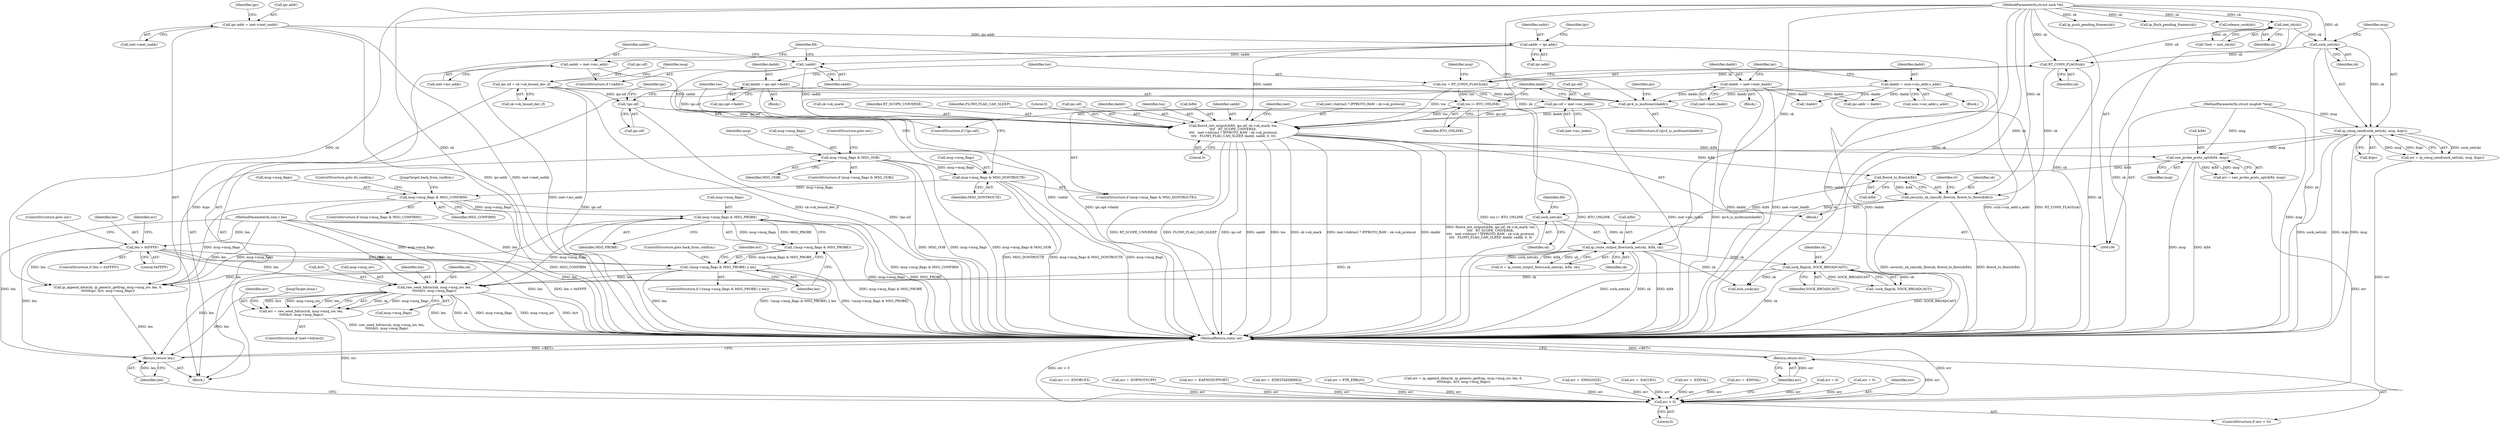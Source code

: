 digraph "1_linux_f6d8bd051c391c1c0458a30b2a7abcd939329259_27@API" {
"1000456" [label="(Call,raw_send_hdrinc(sk, msg->msg_iov, len,\n\t\t\t\t\t&rt, msg->msg_flags))"];
"1000408" [label="(Call,ip_route_output_flow(sock_net(sk), &fl4, sk))"];
"1000409" [label="(Call,sock_net(sk))"];
"1000401" [label="(Call,security_sk_classify_flow(sk, flowi4_to_flowi(&fl4)))"];
"1000325" [label="(Call,RT_CONN_FLAGS(sk))"];
"1000254" [label="(Call,sock_net(sk))"];
"1000115" [label="(Call,inet_sk(sk))"];
"1000108" [label="(MethodParameterIn,struct sock *sk)"];
"1000403" [label="(Call,flowi4_to_flowi(&fl4))"];
"1000362" [label="(Call,flowi4_init_output(&fl4, ipc.oif, sk->sk_mark, tos,\n\t\t\t\t   RT_SCOPE_UNIVERSE,\n\t\t\t\t   inet->hdrincl ? IPPROTO_RAW : sk->sk_protocol,\n\t\t\t\t   FLOWI_FLAG_CAN_SLEEP, daddr, saddr, 0, 0))"];
"1000239" [label="(Call,ipc.oif = sk->sk_bound_dev_if)"];
"1000341" [label="(Call,!ipc.oif)"];
"1000345" [label="(Call,ipc.oif = inet->mc_index)"];
"1000333" [label="(Call,tos |= RTO_ONLINK)"];
"1000323" [label="(Call,tos = RT_CONN_FLAGS(sk))"];
"1000337" [label="(Call,ipv4_is_multicast(daddr))"];
"1000316" [label="(Call,daddr = ipc.opt->faddr)"];
"1000217" [label="(Call,daddr = inet->inet_daddr)"];
"1000197" [label="(Call,daddr = usin->sin_addr.s_addr)"];
"1000355" [label="(Call,saddr = inet->mc_addr)"];
"1000269" [label="(Call,saddr = ipc.addr)"];
"1000222" [label="(Call,ipc.addr = inet->inet_saddr)"];
"1000353" [label="(Call,!saddr)"];
"1000394" [label="(Call,raw_probe_proto_opt(&fl4, msg))"];
"1000253" [label="(Call,ip_cmsg_send(sock_net(sk), msg, &ipc))"];
"1000109" [label="(MethodParameterIn,struct msghdr *msg)"];
"1000438" [label="(Call,sock_flag(sk, SOCK_BROADCAST))"];
"1000557" [label="(Call,!(msg->msg_flags & MSG_PROBE) || len)"];
"1000558" [label="(Call,!(msg->msg_flags & MSG_PROBE))"];
"1000559" [label="(Call,msg->msg_flags & MSG_PROBE)"];
"1000443" [label="(Call,msg->msg_flags & MSG_CONFIRM)"];
"1000328" [label="(Call,msg->msg_flags & MSG_DONTROUTE)"];
"1000144" [label="(Call,msg->msg_flags & MSG_OOB)"];
"1000135" [label="(Call,len > 0xFFFF)"];
"1000110" [label="(MethodParameterIn,size_t len)"];
"1000454" [label="(Call,err = raw_send_hdrinc(sk, msg->msg_iov, len,\n\t\t\t\t\t&rt, msg->msg_flags))"];
"1000543" [label="(Call,err < 0)"];
"1000546" [label="(Return,return err;)"];
"1000548" [label="(Return,return len;)"];
"1000108" [label="(MethodParameterIn,struct sock *sk)"];
"1000365" [label="(Call,ipc.oif)"];
"1000519" [label="(Call,err == -ENOBUFS)"];
"1000326" [label="(Identifier,sk)"];
"1000382" [label="(Identifier,daddr)"];
"1000109" [label="(MethodParameterIn,struct msghdr *msg)"];
"1000274" [label="(Call,ipc.addr = daddr)"];
"1000401" [label="(Call,security_sk_classify_flow(sk, flowi4_to_flowi(&fl4)))"];
"1000515" [label="(Call,ip_push_pending_frames(sk))"];
"1000199" [label="(Call,usin->sin_addr.s_addr)"];
"1000464" [label="(Call,msg->msg_flags)"];
"1000243" [label="(Call,sk->sk_bound_dev_if)"];
"1000340" [label="(ControlStructure,if (!ipc.oif))"];
"1000197" [label="(Call,daddr = usin->sin_addr.s_addr)"];
"1000547" [label="(Identifier,err)"];
"1000371" [label="(Identifier,tos)"];
"1000402" [label="(Identifier,sk)"];
"1000449" [label="(JumpTarget,back_from_confirm:)"];
"1000362" [label="(Call,flowi4_init_output(&fl4, ipc.oif, sk->sk_mark, tos,\n\t\t\t\t   RT_SCOPE_UNIVERSE,\n\t\t\t\t   inet->hdrincl ? IPPROTO_RAW : sk->sk_protocol,\n\t\t\t\t   FLOWI_FLAG_CAN_SLEEP, daddr, saddr, 0, 0))"];
"1000363" [label="(Call,&fl4)"];
"1000254" [label="(Call,sock_net(sk))"];
"1000137" [label="(Literal,0xFFFF)"];
"1000345" [label="(Call,ipc.oif = inet->mc_index)"];
"1000485" [label="(Call,ip_append_data(sk, ip_generic_getfrag, msg->msg_iov, len, 0,\n\t\t\t\t\t&ipc, &rt, msg->msg_flags))"];
"1000383" [label="(Identifier,saddr)"];
"1000352" [label="(ControlStructure,if (!saddr))"];
"1000532" [label="(JumpTarget,done:)"];
"1000313" [label="(Call,!daddr)"];
"1000360" [label="(Block,)"];
"1000336" [label="(ControlStructure,if (ipv4_is_multicast(daddr)))"];
"1000218" [label="(Identifier,daddr)"];
"1000403" [label="(Call,flowi4_to_flowi(&fl4))"];
"1000271" [label="(Call,ipc.addr)"];
"1000134" [label="(ControlStructure,if (len > 0xFFFF))"];
"1000330" [label="(Identifier,msg)"];
"1000444" [label="(Call,msg->msg_flags)"];
"1000139" [label="(Call,err = -EOPNOTSUPP)"];
"1000154" [label="(Block,)"];
"1000188" [label="(Call,err = -EAFNOSUPPORT)"];
"1000116" [label="(Identifier,sk)"];
"1000226" [label="(Call,inet->inet_saddr)"];
"1000542" [label="(ControlStructure,if (err < 0))"];
"1000206" [label="(Call,err = -EDESTADDRREQ)"];
"1000418" [label="(Call,err = PTR_ERR(rt))"];
"1000437" [label="(Call,!sock_flag(sk, SOCK_BROADCAST))"];
"1000502" [label="(Call,ip_flush_pending_frames(sk))"];
"1000530" [label="(Call,release_sock(sk))"];
"1000455" [label="(Identifier,err)"];
"1000454" [label="(Call,err = raw_send_hdrinc(sk, msg->msg_iov, len,\n\t\t\t\t\t&rt, msg->msg_flags))"];
"1000461" [label="(Identifier,len)"];
"1000136" [label="(Identifier,len)"];
"1000356" [label="(Identifier,saddr)"];
"1000144" [label="(Call,msg->msg_flags & MSG_OOB)"];
"1000565" [label="(ControlStructure,goto back_from_confirm;)"];
"1000354" [label="(Identifier,saddr)"];
"1000205" [label="(Block,)"];
"1000413" [label="(Identifier,sk)"];
"1000253" [label="(Call,ip_cmsg_send(sock_net(sk), msg, &ipc))"];
"1000256" [label="(Identifier,msg)"];
"1000311" [label="(Block,)"];
"1000255" [label="(Identifier,sk)"];
"1000323" [label="(Call,tos = RT_CONN_FLAGS(sk))"];
"1000346" [label="(Call,ipc.oif)"];
"1000483" [label="(Call,err = ip_append_data(sk, ip_generic_getfrag, msg->msg_iov, len, 0,\n\t\t\t\t\t&ipc, &rt, msg->msg_flags))"];
"1000389" [label="(Identifier,inet)"];
"1000450" [label="(ControlStructure,if (inet->hdrincl))"];
"1000349" [label="(Call,inet->mc_index)"];
"1000546" [label="(Return,return err;)"];
"1000224" [label="(Identifier,ipc)"];
"1000222" [label="(Call,ipc.addr = inet->inet_saddr)"];
"1000481" [label="(Call,lock_sock(sk))"];
"1000217" [label="(Call,daddr = inet->inet_daddr)"];
"1000353" [label="(Call,!saddr)"];
"1000231" [label="(Identifier,ipc)"];
"1000329" [label="(Call,msg->msg_flags)"];
"1000357" [label="(Call,inet->mc_addr)"];
"1000143" [label="(ControlStructure,if (msg->msg_flags & MSG_OOB))"];
"1000373" [label="(Call,inet->hdrincl ? IPPROTO_RAW : sk->sk_protocol)"];
"1000438" [label="(Call,sock_flag(sk, SOCK_BROADCAST))"];
"1000448" [label="(ControlStructure,goto do_confirm;)"];
"1000140" [label="(Identifier,err)"];
"1000559" [label="(Call,msg->msg_flags & MSG_PROBE)"];
"1000324" [label="(Identifier,tos)"];
"1000130" [label="(Call,err = -EMSGSIZE)"];
"1000385" [label="(Literal,0)"];
"1000439" [label="(Identifier,sk)"];
"1000443" [label="(Call,msg->msg_flags & MSG_CONFIRM)"];
"1000395" [label="(Call,&fl4)"];
"1000368" [label="(Call,sk->sk_mark)"];
"1000355" [label="(Call,saddr = inet->mc_addr)"];
"1000392" [label="(Call,err = raw_probe_proto_opt(&fl4, msg))"];
"1000332" [label="(Identifier,MSG_DONTROUTE)"];
"1000110" [label="(MethodParameterIn,size_t len)"];
"1000115" [label="(Call,inet_sk(sk))"];
"1000325" [label="(Call,RT_CONN_FLAGS(sk))"];
"1000270" [label="(Identifier,saddr)"];
"1000564" [label="(Identifier,len)"];
"1000426" [label="(Call,err = -EACCES)"];
"1000570" [label="(MethodReturn,static int)"];
"1000240" [label="(Call,ipc.oif)"];
"1000113" [label="(Call,*inet = inet_sk(sk))"];
"1000276" [label="(Identifier,ipc)"];
"1000328" [label="(Call,msg->msg_flags & MSG_DONTROUTE)"];
"1000407" [label="(Identifier,rt)"];
"1000411" [label="(Call,&fl4)"];
"1000408" [label="(Call,ip_route_output_flow(sock_net(sk), &fl4, sk))"];
"1000342" [label="(Call,ipc.oif)"];
"1000548" [label="(Return,return len;)"];
"1000457" [label="(Identifier,sk)"];
"1000257" [label="(Call,&ipc)"];
"1000406" [label="(Call,rt = ip_route_output_flow(sock_net(sk), &fl4, sk))"];
"1000335" [label="(Identifier,RTO_ONLINK)"];
"1000198" [label="(Identifier,daddr)"];
"1000239" [label="(Call,ipc.oif = sk->sk_bound_dev_if)"];
"1000334" [label="(Identifier,tos)"];
"1000317" [label="(Identifier,daddr)"];
"1000442" [label="(ControlStructure,if (msg->msg_flags & MSG_CONFIRM))"];
"1000364" [label="(Identifier,fl4)"];
"1000296" [label="(Call,err = -EINVAL)"];
"1000462" [label="(Call,&rt)"];
"1000316" [label="(Call,daddr = ipc.opt->faddr)"];
"1000397" [label="(Identifier,msg)"];
"1000248" [label="(Identifier,msg)"];
"1000338" [label="(Identifier,daddr)"];
"1000549" [label="(Identifier,len)"];
"1000327" [label="(ControlStructure,if (msg->msg_flags & MSG_DONTROUTE))"];
"1000556" [label="(ControlStructure,if (!(msg->msg_flags & MSG_PROBE) || len))"];
"1000456" [label="(Call,raw_send_hdrinc(sk, msg->msg_iov, len,\n\t\t\t\t\t&rt, msg->msg_flags))"];
"1000343" [label="(Identifier,ipc)"];
"1000111" [label="(Block,)"];
"1000558" [label="(Call,!(msg->msg_flags & MSG_PROBE))"];
"1000563" [label="(Identifier,MSG_PROBE)"];
"1000394" [label="(Call,raw_probe_proto_opt(&fl4, msg))"];
"1000138" [label="(ControlStructure,goto out;)"];
"1000219" [label="(Call,inet->inet_daddr)"];
"1000410" [label="(Identifier,sk)"];
"1000145" [label="(Call,msg->msg_flags)"];
"1000163" [label="(Call,err = -EINVAL)"];
"1000223" [label="(Call,ipc.addr)"];
"1000347" [label="(Identifier,ipc)"];
"1000557" [label="(Call,!(msg->msg_flags & MSG_PROBE) || len)"];
"1000545" [label="(Literal,0)"];
"1000251" [label="(Call,err = ip_cmsg_send(sock_net(sk), msg, &ipc))"];
"1000333" [label="(Call,tos |= RTO_ONLINK)"];
"1000447" [label="(Identifier,MSG_CONFIRM)"];
"1000560" [label="(Call,msg->msg_flags)"];
"1000440" [label="(Identifier,SOCK_BROADCAST)"];
"1000135" [label="(Call,len > 0xFFFF)"];
"1000527" [label="(Call,err = 0)"];
"1000152" [label="(Identifier,msg)"];
"1000318" [label="(Call,ipc.opt->faddr)"];
"1000269" [label="(Call,saddr = ipc.addr)"];
"1000149" [label="(ControlStructure,goto out;)"];
"1000566" [label="(Call,err = 0)"];
"1000544" [label="(Identifier,err)"];
"1000372" [label="(Identifier,RT_SCOPE_UNIVERSE)"];
"1000458" [label="(Call,msg->msg_iov)"];
"1000337" [label="(Call,ipv4_is_multicast(daddr))"];
"1000543" [label="(Call,err < 0)"];
"1000404" [label="(Call,&fl4)"];
"1000381" [label="(Identifier,FLOWI_FLAG_CAN_SLEEP)"];
"1000341" [label="(Call,!ipc.oif)"];
"1000384" [label="(Literal,0)"];
"1000148" [label="(Identifier,MSG_OOB)"];
"1000567" [label="(Identifier,err)"];
"1000412" [label="(Identifier,fl4)"];
"1000409" [label="(Call,sock_net(sk))"];
"1000456" -> "1000454"  [label="AST: "];
"1000456" -> "1000464"  [label="CFG: "];
"1000457" -> "1000456"  [label="AST: "];
"1000458" -> "1000456"  [label="AST: "];
"1000461" -> "1000456"  [label="AST: "];
"1000462" -> "1000456"  [label="AST: "];
"1000464" -> "1000456"  [label="AST: "];
"1000454" -> "1000456"  [label="CFG: "];
"1000456" -> "1000570"  [label="DDG: len"];
"1000456" -> "1000570"  [label="DDG: sk"];
"1000456" -> "1000570"  [label="DDG: msg->msg_flags"];
"1000456" -> "1000570"  [label="DDG: msg->msg_iov"];
"1000456" -> "1000570"  [label="DDG: &rt"];
"1000456" -> "1000454"  [label="DDG: sk"];
"1000456" -> "1000454"  [label="DDG: msg->msg_flags"];
"1000456" -> "1000454"  [label="DDG: &rt"];
"1000456" -> "1000454"  [label="DDG: msg->msg_iov"];
"1000456" -> "1000454"  [label="DDG: len"];
"1000408" -> "1000456"  [label="DDG: sk"];
"1000438" -> "1000456"  [label="DDG: sk"];
"1000108" -> "1000456"  [label="DDG: sk"];
"1000557" -> "1000456"  [label="DDG: len"];
"1000135" -> "1000456"  [label="DDG: len"];
"1000110" -> "1000456"  [label="DDG: len"];
"1000559" -> "1000456"  [label="DDG: msg->msg_flags"];
"1000443" -> "1000456"  [label="DDG: msg->msg_flags"];
"1000456" -> "1000548"  [label="DDG: len"];
"1000408" -> "1000406"  [label="AST: "];
"1000408" -> "1000413"  [label="CFG: "];
"1000409" -> "1000408"  [label="AST: "];
"1000411" -> "1000408"  [label="AST: "];
"1000413" -> "1000408"  [label="AST: "];
"1000406" -> "1000408"  [label="CFG: "];
"1000408" -> "1000570"  [label="DDG: &fl4"];
"1000408" -> "1000570"  [label="DDG: sock_net(sk)"];
"1000408" -> "1000570"  [label="DDG: sk"];
"1000408" -> "1000406"  [label="DDG: sock_net(sk)"];
"1000408" -> "1000406"  [label="DDG: &fl4"];
"1000408" -> "1000406"  [label="DDG: sk"];
"1000409" -> "1000408"  [label="DDG: sk"];
"1000403" -> "1000408"  [label="DDG: &fl4"];
"1000108" -> "1000408"  [label="DDG: sk"];
"1000408" -> "1000438"  [label="DDG: sk"];
"1000408" -> "1000481"  [label="DDG: sk"];
"1000409" -> "1000410"  [label="CFG: "];
"1000410" -> "1000409"  [label="AST: "];
"1000412" -> "1000409"  [label="CFG: "];
"1000401" -> "1000409"  [label="DDG: sk"];
"1000108" -> "1000409"  [label="DDG: sk"];
"1000401" -> "1000360"  [label="AST: "];
"1000401" -> "1000403"  [label="CFG: "];
"1000402" -> "1000401"  [label="AST: "];
"1000403" -> "1000401"  [label="AST: "];
"1000407" -> "1000401"  [label="CFG: "];
"1000401" -> "1000570"  [label="DDG: security_sk_classify_flow(sk, flowi4_to_flowi(&fl4))"];
"1000401" -> "1000570"  [label="DDG: flowi4_to_flowi(&fl4)"];
"1000325" -> "1000401"  [label="DDG: sk"];
"1000108" -> "1000401"  [label="DDG: sk"];
"1000403" -> "1000401"  [label="DDG: &fl4"];
"1000325" -> "1000323"  [label="AST: "];
"1000325" -> "1000326"  [label="CFG: "];
"1000326" -> "1000325"  [label="AST: "];
"1000323" -> "1000325"  [label="CFG: "];
"1000325" -> "1000570"  [label="DDG: sk"];
"1000325" -> "1000323"  [label="DDG: sk"];
"1000254" -> "1000325"  [label="DDG: sk"];
"1000115" -> "1000325"  [label="DDG: sk"];
"1000108" -> "1000325"  [label="DDG: sk"];
"1000254" -> "1000253"  [label="AST: "];
"1000254" -> "1000255"  [label="CFG: "];
"1000255" -> "1000254"  [label="AST: "];
"1000256" -> "1000254"  [label="CFG: "];
"1000254" -> "1000570"  [label="DDG: sk"];
"1000254" -> "1000253"  [label="DDG: sk"];
"1000115" -> "1000254"  [label="DDG: sk"];
"1000108" -> "1000254"  [label="DDG: sk"];
"1000115" -> "1000113"  [label="AST: "];
"1000115" -> "1000116"  [label="CFG: "];
"1000116" -> "1000115"  [label="AST: "];
"1000113" -> "1000115"  [label="CFG: "];
"1000115" -> "1000570"  [label="DDG: sk"];
"1000115" -> "1000113"  [label="DDG: sk"];
"1000108" -> "1000115"  [label="DDG: sk"];
"1000108" -> "1000106"  [label="AST: "];
"1000108" -> "1000570"  [label="DDG: sk"];
"1000108" -> "1000438"  [label="DDG: sk"];
"1000108" -> "1000481"  [label="DDG: sk"];
"1000108" -> "1000485"  [label="DDG: sk"];
"1000108" -> "1000502"  [label="DDG: sk"];
"1000108" -> "1000515"  [label="DDG: sk"];
"1000108" -> "1000530"  [label="DDG: sk"];
"1000403" -> "1000404"  [label="CFG: "];
"1000404" -> "1000403"  [label="AST: "];
"1000362" -> "1000403"  [label="DDG: &fl4"];
"1000394" -> "1000403"  [label="DDG: &fl4"];
"1000362" -> "1000360"  [label="AST: "];
"1000362" -> "1000385"  [label="CFG: "];
"1000363" -> "1000362"  [label="AST: "];
"1000365" -> "1000362"  [label="AST: "];
"1000368" -> "1000362"  [label="AST: "];
"1000371" -> "1000362"  [label="AST: "];
"1000372" -> "1000362"  [label="AST: "];
"1000373" -> "1000362"  [label="AST: "];
"1000381" -> "1000362"  [label="AST: "];
"1000382" -> "1000362"  [label="AST: "];
"1000383" -> "1000362"  [label="AST: "];
"1000384" -> "1000362"  [label="AST: "];
"1000385" -> "1000362"  [label="AST: "];
"1000389" -> "1000362"  [label="CFG: "];
"1000362" -> "1000570"  [label="DDG: ipc.oif"];
"1000362" -> "1000570"  [label="DDG: saddr"];
"1000362" -> "1000570"  [label="DDG: sk->sk_mark"];
"1000362" -> "1000570"  [label="DDG: inet->hdrincl ? IPPROTO_RAW : sk->sk_protocol"];
"1000362" -> "1000570"  [label="DDG: daddr"];
"1000362" -> "1000570"  [label="DDG: flowi4_init_output(&fl4, ipc.oif, sk->sk_mark, tos,\n\t\t\t\t   RT_SCOPE_UNIVERSE,\n\t\t\t\t   inet->hdrincl ? IPPROTO_RAW : sk->sk_protocol,\n\t\t\t\t   FLOWI_FLAG_CAN_SLEEP, daddr, saddr, 0, 0)"];
"1000362" -> "1000570"  [label="DDG: RT_SCOPE_UNIVERSE"];
"1000362" -> "1000570"  [label="DDG: FLOWI_FLAG_CAN_SLEEP"];
"1000362" -> "1000570"  [label="DDG: tos"];
"1000239" -> "1000362"  [label="DDG: ipc.oif"];
"1000341" -> "1000362"  [label="DDG: ipc.oif"];
"1000345" -> "1000362"  [label="DDG: ipc.oif"];
"1000333" -> "1000362"  [label="DDG: tos"];
"1000323" -> "1000362"  [label="DDG: tos"];
"1000337" -> "1000362"  [label="DDG: daddr"];
"1000355" -> "1000362"  [label="DDG: saddr"];
"1000269" -> "1000362"  [label="DDG: saddr"];
"1000353" -> "1000362"  [label="DDG: saddr"];
"1000362" -> "1000394"  [label="DDG: &fl4"];
"1000239" -> "1000111"  [label="AST: "];
"1000239" -> "1000243"  [label="CFG: "];
"1000240" -> "1000239"  [label="AST: "];
"1000243" -> "1000239"  [label="AST: "];
"1000248" -> "1000239"  [label="CFG: "];
"1000239" -> "1000570"  [label="DDG: ipc.oif"];
"1000239" -> "1000570"  [label="DDG: sk->sk_bound_dev_if"];
"1000239" -> "1000341"  [label="DDG: ipc.oif"];
"1000341" -> "1000340"  [label="AST: "];
"1000341" -> "1000342"  [label="CFG: "];
"1000342" -> "1000341"  [label="AST: "];
"1000347" -> "1000341"  [label="CFG: "];
"1000354" -> "1000341"  [label="CFG: "];
"1000341" -> "1000570"  [label="DDG: !ipc.oif"];
"1000345" -> "1000340"  [label="AST: "];
"1000345" -> "1000349"  [label="CFG: "];
"1000346" -> "1000345"  [label="AST: "];
"1000349" -> "1000345"  [label="AST: "];
"1000354" -> "1000345"  [label="CFG: "];
"1000345" -> "1000570"  [label="DDG: inet->mc_index"];
"1000333" -> "1000327"  [label="AST: "];
"1000333" -> "1000335"  [label="CFG: "];
"1000334" -> "1000333"  [label="AST: "];
"1000335" -> "1000333"  [label="AST: "];
"1000338" -> "1000333"  [label="CFG: "];
"1000333" -> "1000570"  [label="DDG: tos |= RTO_ONLINK"];
"1000333" -> "1000570"  [label="DDG: RTO_ONLINK"];
"1000323" -> "1000333"  [label="DDG: tos"];
"1000323" -> "1000111"  [label="AST: "];
"1000324" -> "1000323"  [label="AST: "];
"1000330" -> "1000323"  [label="CFG: "];
"1000323" -> "1000570"  [label="DDG: RT_CONN_FLAGS(sk)"];
"1000337" -> "1000336"  [label="AST: "];
"1000337" -> "1000338"  [label="CFG: "];
"1000338" -> "1000337"  [label="AST: "];
"1000343" -> "1000337"  [label="CFG: "];
"1000364" -> "1000337"  [label="CFG: "];
"1000337" -> "1000570"  [label="DDG: ipv4_is_multicast(daddr)"];
"1000316" -> "1000337"  [label="DDG: daddr"];
"1000217" -> "1000337"  [label="DDG: daddr"];
"1000197" -> "1000337"  [label="DDG: daddr"];
"1000316" -> "1000311"  [label="AST: "];
"1000316" -> "1000318"  [label="CFG: "];
"1000317" -> "1000316"  [label="AST: "];
"1000318" -> "1000316"  [label="AST: "];
"1000324" -> "1000316"  [label="CFG: "];
"1000316" -> "1000570"  [label="DDG: ipc.opt->faddr"];
"1000217" -> "1000205"  [label="AST: "];
"1000217" -> "1000219"  [label="CFG: "];
"1000218" -> "1000217"  [label="AST: "];
"1000219" -> "1000217"  [label="AST: "];
"1000224" -> "1000217"  [label="CFG: "];
"1000217" -> "1000570"  [label="DDG: inet->inet_daddr"];
"1000217" -> "1000570"  [label="DDG: daddr"];
"1000217" -> "1000274"  [label="DDG: daddr"];
"1000217" -> "1000313"  [label="DDG: daddr"];
"1000197" -> "1000154"  [label="AST: "];
"1000197" -> "1000199"  [label="CFG: "];
"1000198" -> "1000197"  [label="AST: "];
"1000199" -> "1000197"  [label="AST: "];
"1000224" -> "1000197"  [label="CFG: "];
"1000197" -> "1000570"  [label="DDG: usin->sin_addr.s_addr"];
"1000197" -> "1000570"  [label="DDG: daddr"];
"1000197" -> "1000274"  [label="DDG: daddr"];
"1000197" -> "1000313"  [label="DDG: daddr"];
"1000355" -> "1000352"  [label="AST: "];
"1000355" -> "1000357"  [label="CFG: "];
"1000356" -> "1000355"  [label="AST: "];
"1000357" -> "1000355"  [label="AST: "];
"1000364" -> "1000355"  [label="CFG: "];
"1000355" -> "1000570"  [label="DDG: inet->mc_addr"];
"1000269" -> "1000111"  [label="AST: "];
"1000269" -> "1000271"  [label="CFG: "];
"1000270" -> "1000269"  [label="AST: "];
"1000271" -> "1000269"  [label="AST: "];
"1000276" -> "1000269"  [label="CFG: "];
"1000269" -> "1000570"  [label="DDG: saddr"];
"1000222" -> "1000269"  [label="DDG: ipc.addr"];
"1000269" -> "1000353"  [label="DDG: saddr"];
"1000222" -> "1000111"  [label="AST: "];
"1000222" -> "1000226"  [label="CFG: "];
"1000223" -> "1000222"  [label="AST: "];
"1000226" -> "1000222"  [label="AST: "];
"1000231" -> "1000222"  [label="CFG: "];
"1000222" -> "1000570"  [label="DDG: ipc.addr"];
"1000222" -> "1000570"  [label="DDG: inet->inet_saddr"];
"1000353" -> "1000352"  [label="AST: "];
"1000353" -> "1000354"  [label="CFG: "];
"1000354" -> "1000353"  [label="AST: "];
"1000356" -> "1000353"  [label="CFG: "];
"1000364" -> "1000353"  [label="CFG: "];
"1000353" -> "1000570"  [label="DDG: !saddr"];
"1000394" -> "1000392"  [label="AST: "];
"1000394" -> "1000397"  [label="CFG: "];
"1000395" -> "1000394"  [label="AST: "];
"1000397" -> "1000394"  [label="AST: "];
"1000392" -> "1000394"  [label="CFG: "];
"1000394" -> "1000570"  [label="DDG: msg"];
"1000394" -> "1000570"  [label="DDG: &fl4"];
"1000394" -> "1000392"  [label="DDG: &fl4"];
"1000394" -> "1000392"  [label="DDG: msg"];
"1000253" -> "1000394"  [label="DDG: msg"];
"1000109" -> "1000394"  [label="DDG: msg"];
"1000253" -> "1000251"  [label="AST: "];
"1000253" -> "1000257"  [label="CFG: "];
"1000256" -> "1000253"  [label="AST: "];
"1000257" -> "1000253"  [label="AST: "];
"1000251" -> "1000253"  [label="CFG: "];
"1000253" -> "1000570"  [label="DDG: sock_net(sk)"];
"1000253" -> "1000570"  [label="DDG: &ipc"];
"1000253" -> "1000570"  [label="DDG: msg"];
"1000253" -> "1000251"  [label="DDG: sock_net(sk)"];
"1000253" -> "1000251"  [label="DDG: msg"];
"1000253" -> "1000251"  [label="DDG: &ipc"];
"1000109" -> "1000253"  [label="DDG: msg"];
"1000253" -> "1000485"  [label="DDG: &ipc"];
"1000109" -> "1000106"  [label="AST: "];
"1000109" -> "1000570"  [label="DDG: msg"];
"1000438" -> "1000437"  [label="AST: "];
"1000438" -> "1000440"  [label="CFG: "];
"1000439" -> "1000438"  [label="AST: "];
"1000440" -> "1000438"  [label="AST: "];
"1000437" -> "1000438"  [label="CFG: "];
"1000438" -> "1000570"  [label="DDG: SOCK_BROADCAST"];
"1000438" -> "1000570"  [label="DDG: sk"];
"1000438" -> "1000437"  [label="DDG: sk"];
"1000438" -> "1000437"  [label="DDG: SOCK_BROADCAST"];
"1000438" -> "1000481"  [label="DDG: sk"];
"1000557" -> "1000556"  [label="AST: "];
"1000557" -> "1000558"  [label="CFG: "];
"1000557" -> "1000564"  [label="CFG: "];
"1000558" -> "1000557"  [label="AST: "];
"1000564" -> "1000557"  [label="AST: "];
"1000565" -> "1000557"  [label="CFG: "];
"1000567" -> "1000557"  [label="CFG: "];
"1000557" -> "1000570"  [label="DDG: !(msg->msg_flags & MSG_PROBE) || len"];
"1000557" -> "1000570"  [label="DDG: !(msg->msg_flags & MSG_PROBE)"];
"1000557" -> "1000570"  [label="DDG: len"];
"1000557" -> "1000485"  [label="DDG: len"];
"1000557" -> "1000548"  [label="DDG: len"];
"1000558" -> "1000557"  [label="DDG: msg->msg_flags & MSG_PROBE"];
"1000135" -> "1000557"  [label="DDG: len"];
"1000110" -> "1000557"  [label="DDG: len"];
"1000558" -> "1000559"  [label="CFG: "];
"1000559" -> "1000558"  [label="AST: "];
"1000564" -> "1000558"  [label="CFG: "];
"1000558" -> "1000570"  [label="DDG: msg->msg_flags & MSG_PROBE"];
"1000559" -> "1000558"  [label="DDG: msg->msg_flags"];
"1000559" -> "1000558"  [label="DDG: MSG_PROBE"];
"1000559" -> "1000563"  [label="CFG: "];
"1000560" -> "1000559"  [label="AST: "];
"1000563" -> "1000559"  [label="AST: "];
"1000559" -> "1000570"  [label="DDG: msg->msg_flags"];
"1000559" -> "1000570"  [label="DDG: MSG_PROBE"];
"1000559" -> "1000485"  [label="DDG: msg->msg_flags"];
"1000443" -> "1000559"  [label="DDG: msg->msg_flags"];
"1000443" -> "1000442"  [label="AST: "];
"1000443" -> "1000447"  [label="CFG: "];
"1000444" -> "1000443"  [label="AST: "];
"1000447" -> "1000443"  [label="AST: "];
"1000448" -> "1000443"  [label="CFG: "];
"1000449" -> "1000443"  [label="CFG: "];
"1000443" -> "1000570"  [label="DDG: msg->msg_flags & MSG_CONFIRM"];
"1000443" -> "1000570"  [label="DDG: MSG_CONFIRM"];
"1000328" -> "1000443"  [label="DDG: msg->msg_flags"];
"1000443" -> "1000485"  [label="DDG: msg->msg_flags"];
"1000328" -> "1000327"  [label="AST: "];
"1000328" -> "1000332"  [label="CFG: "];
"1000329" -> "1000328"  [label="AST: "];
"1000332" -> "1000328"  [label="AST: "];
"1000334" -> "1000328"  [label="CFG: "];
"1000338" -> "1000328"  [label="CFG: "];
"1000328" -> "1000570"  [label="DDG: MSG_DONTROUTE"];
"1000328" -> "1000570"  [label="DDG: msg->msg_flags & MSG_DONTROUTE"];
"1000328" -> "1000570"  [label="DDG: msg->msg_flags"];
"1000144" -> "1000328"  [label="DDG: msg->msg_flags"];
"1000144" -> "1000143"  [label="AST: "];
"1000144" -> "1000148"  [label="CFG: "];
"1000145" -> "1000144"  [label="AST: "];
"1000148" -> "1000144"  [label="AST: "];
"1000149" -> "1000144"  [label="CFG: "];
"1000152" -> "1000144"  [label="CFG: "];
"1000144" -> "1000570"  [label="DDG: msg->msg_flags & MSG_OOB"];
"1000144" -> "1000570"  [label="DDG: MSG_OOB"];
"1000144" -> "1000570"  [label="DDG: msg->msg_flags"];
"1000135" -> "1000134"  [label="AST: "];
"1000135" -> "1000137"  [label="CFG: "];
"1000136" -> "1000135"  [label="AST: "];
"1000137" -> "1000135"  [label="AST: "];
"1000138" -> "1000135"  [label="CFG: "];
"1000140" -> "1000135"  [label="CFG: "];
"1000135" -> "1000570"  [label="DDG: len > 0xFFFF"];
"1000135" -> "1000570"  [label="DDG: len"];
"1000110" -> "1000135"  [label="DDG: len"];
"1000135" -> "1000485"  [label="DDG: len"];
"1000135" -> "1000548"  [label="DDG: len"];
"1000110" -> "1000106"  [label="AST: "];
"1000110" -> "1000570"  [label="DDG: len"];
"1000110" -> "1000485"  [label="DDG: len"];
"1000110" -> "1000548"  [label="DDG: len"];
"1000454" -> "1000450"  [label="AST: "];
"1000455" -> "1000454"  [label="AST: "];
"1000532" -> "1000454"  [label="CFG: "];
"1000454" -> "1000570"  [label="DDG: raw_send_hdrinc(sk, msg->msg_iov, len,\n\t\t\t\t\t&rt, msg->msg_flags)"];
"1000454" -> "1000543"  [label="DDG: err"];
"1000543" -> "1000542"  [label="AST: "];
"1000543" -> "1000545"  [label="CFG: "];
"1000544" -> "1000543"  [label="AST: "];
"1000545" -> "1000543"  [label="AST: "];
"1000547" -> "1000543"  [label="CFG: "];
"1000549" -> "1000543"  [label="CFG: "];
"1000543" -> "1000570"  [label="DDG: err < 0"];
"1000543" -> "1000570"  [label="DDG: err"];
"1000163" -> "1000543"  [label="DDG: err"];
"1000527" -> "1000543"  [label="DDG: err"];
"1000188" -> "1000543"  [label="DDG: err"];
"1000139" -> "1000543"  [label="DDG: err"];
"1000296" -> "1000543"  [label="DDG: err"];
"1000418" -> "1000543"  [label="DDG: err"];
"1000519" -> "1000543"  [label="DDG: err"];
"1000426" -> "1000543"  [label="DDG: err"];
"1000251" -> "1000543"  [label="DDG: err"];
"1000392" -> "1000543"  [label="DDG: err"];
"1000206" -> "1000543"  [label="DDG: err"];
"1000566" -> "1000543"  [label="DDG: err"];
"1000483" -> "1000543"  [label="DDG: err"];
"1000130" -> "1000543"  [label="DDG: err"];
"1000543" -> "1000546"  [label="DDG: err"];
"1000546" -> "1000542"  [label="AST: "];
"1000546" -> "1000547"  [label="CFG: "];
"1000547" -> "1000546"  [label="AST: "];
"1000570" -> "1000546"  [label="CFG: "];
"1000546" -> "1000570"  [label="DDG: <RET>"];
"1000547" -> "1000546"  [label="DDG: err"];
"1000548" -> "1000111"  [label="AST: "];
"1000548" -> "1000549"  [label="CFG: "];
"1000549" -> "1000548"  [label="AST: "];
"1000570" -> "1000548"  [label="CFG: "];
"1000548" -> "1000570"  [label="DDG: <RET>"];
"1000549" -> "1000548"  [label="DDG: len"];
"1000485" -> "1000548"  [label="DDG: len"];
}
